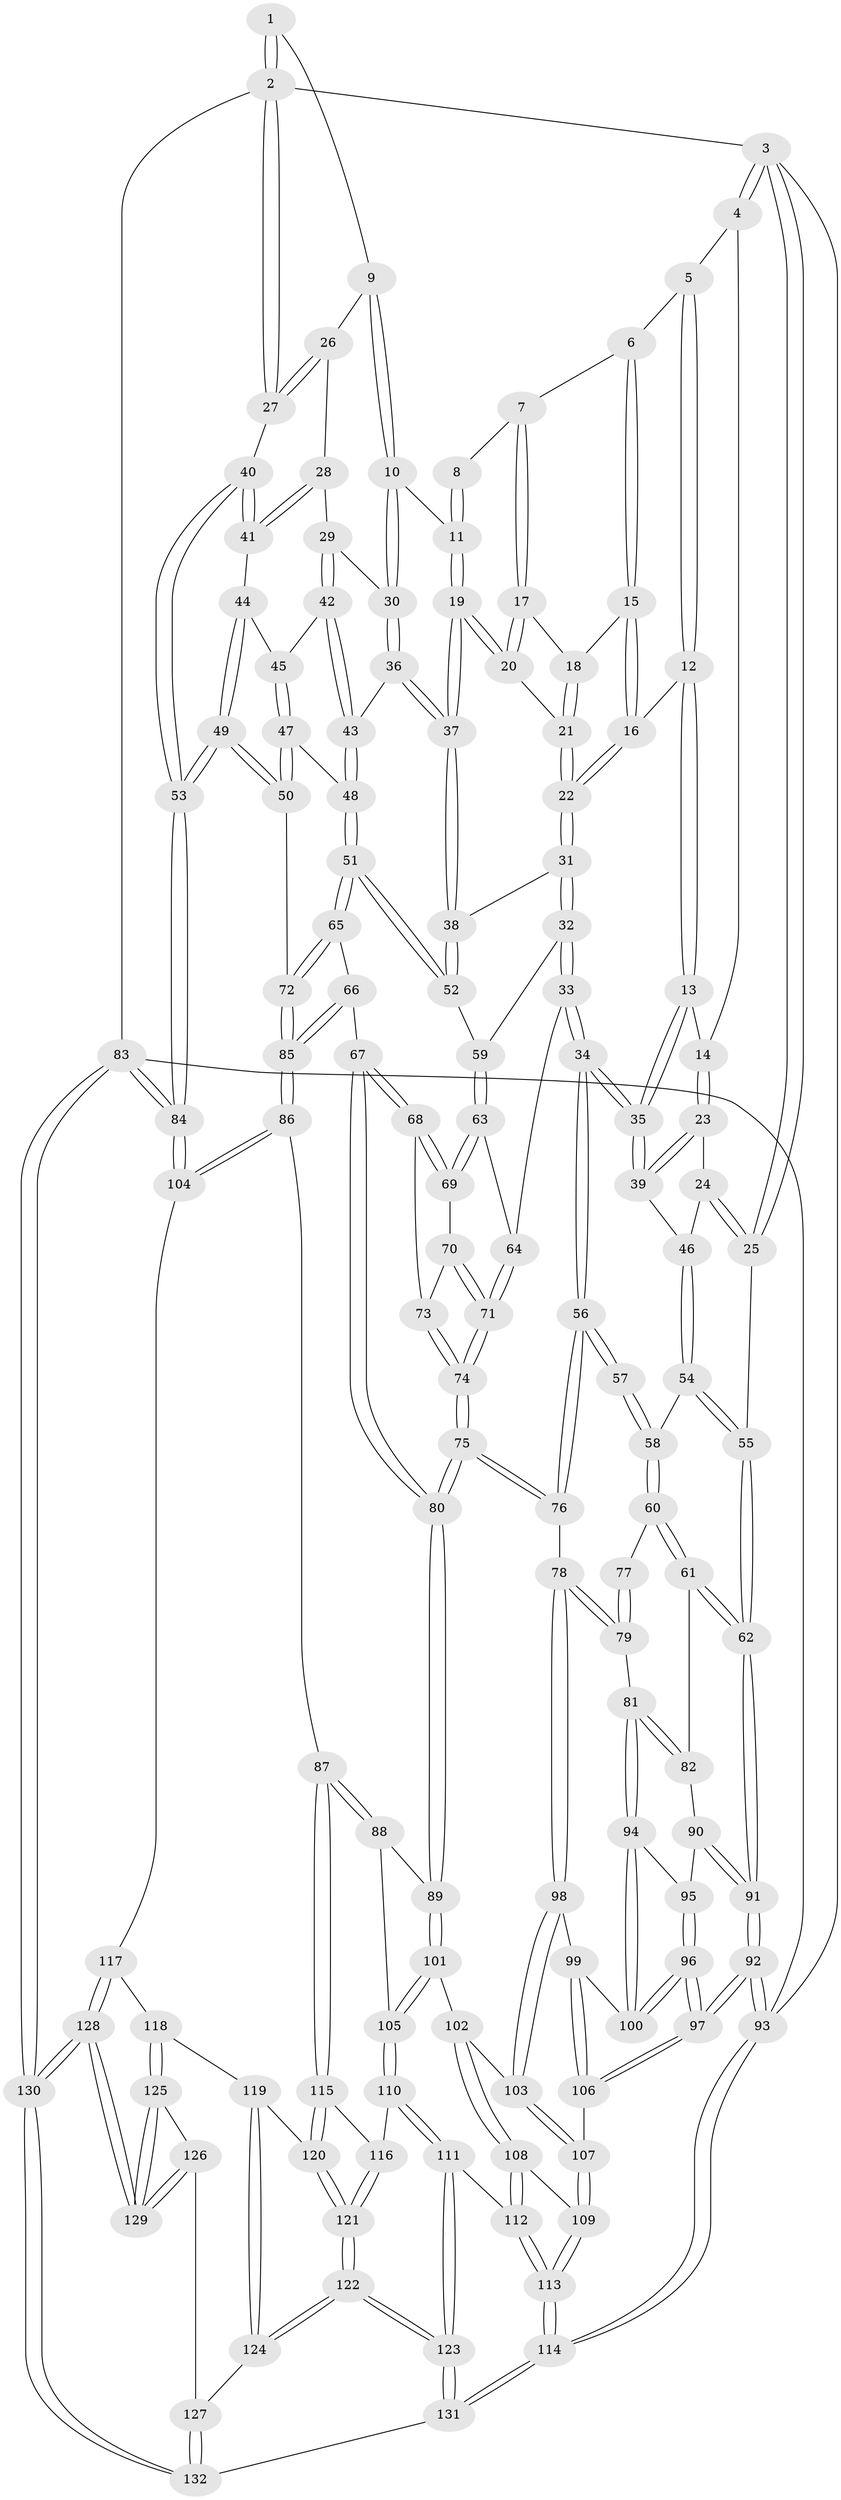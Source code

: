 // Generated by graph-tools (version 1.1) at 2025/50/03/09/25 03:50:59]
// undirected, 132 vertices, 327 edges
graph export_dot {
graph [start="1"]
  node [color=gray90,style=filled];
  1 [pos="+0.8466299640427161+0"];
  2 [pos="+1+0"];
  3 [pos="+0+0"];
  4 [pos="+0.17779195760711358+0"];
  5 [pos="+0.36453671243264274+0"];
  6 [pos="+0.37382048330741924+0"];
  7 [pos="+0.598779785715828+0"];
  8 [pos="+0.8355464641585205+0"];
  9 [pos="+0.8832878513818068+0.09294124348463133"];
  10 [pos="+0.8016635902794433+0.15238713121537512"];
  11 [pos="+0.7676602369388066+0.12669895420380226"];
  12 [pos="+0.3304730270914956+0.12493818381909244"];
  13 [pos="+0.31763668463490524+0.1375660606436565"];
  14 [pos="+0.18439706450436996+0.05340269613126205"];
  15 [pos="+0.44873058508032876+0.0773719549697364"];
  16 [pos="+0.43442424708361627+0.15082046096450202"];
  17 [pos="+0.5993135351197102+0"];
  18 [pos="+0.4971504757479356+0.08262003755235181"];
  19 [pos="+0.661487458696766+0.14217362115076437"];
  20 [pos="+0.6158397542331827+0.04238246861355105"];
  21 [pos="+0.49549037455029893+0.16260428245498132"];
  22 [pos="+0.48265238827707013+0.18830713972228139"];
  23 [pos="+0.14221099062596862+0.16046112229171364"];
  24 [pos="+0+0.13454651434042175"];
  25 [pos="+0+0"];
  26 [pos="+0.920109399824385+0.12154503320293221"];
  27 [pos="+1+0.1609255218215355"];
  28 [pos="+0.8820761219575433+0.1938931679641954"];
  29 [pos="+0.8233266726020236+0.1900889221540761"];
  30 [pos="+0.8118391441931576+0.17919096447705685"];
  31 [pos="+0.490332824595594+0.20893157888394104"];
  32 [pos="+0.40677669027022767+0.3055426089802238"];
  33 [pos="+0.3525469671623176+0.3440275920373169"];
  34 [pos="+0.3107385540873004+0.3521302405635121"];
  35 [pos="+0.26018306860553864+0.2394219131186707"];
  36 [pos="+0.7245598494789695+0.25508829620571066"];
  37 [pos="+0.6286246375713272+0.24065118465053337"];
  38 [pos="+0.619477787701318+0.24903550428796573"];
  39 [pos="+0.19427778251866598+0.2142321202450179"];
  40 [pos="+1+0.32120178788211157"];
  41 [pos="+0.9587778394923558+0.25438653184807153"];
  42 [pos="+0.8278744240235011+0.2560019317978877"];
  43 [pos="+0.7646962042869073+0.2890598158591694"];
  44 [pos="+0.8547731729546886+0.27656538876260756"];
  45 [pos="+0.8455993461499517+0.27377804470086137"];
  46 [pos="+0.08190747961605667+0.30635881389705366"];
  47 [pos="+0.791864372443805+0.38384129618325985"];
  48 [pos="+0.7808223834623497+0.3758231640064026"];
  49 [pos="+0.9364651644618914+0.5262400409540914"];
  50 [pos="+0.9160427258215117+0.5279330664264279"];
  51 [pos="+0.6304692197293753+0.3653088856731342"];
  52 [pos="+0.6163729278998294+0.3536095300837802"];
  53 [pos="+1+0.5267402166263526"];
  54 [pos="+0.07721882779384995+0.32866175420944604"];
  55 [pos="+0+0.3918098469425124"];
  56 [pos="+0.2951765952993678+0.38253201763518097"];
  57 [pos="+0.2800826203117798+0.3860710338353064"];
  58 [pos="+0.10257710988880656+0.36138561360609683"];
  59 [pos="+0.6050894252057407+0.3598239288586238"];
  60 [pos="+0.06721774099100927+0.4699147912642635"];
  61 [pos="+0.05874748234543269+0.475379418444214"];
  62 [pos="+0+0.4003593737806149"];
  63 [pos="+0.5815043272634286+0.3811418865948398"];
  64 [pos="+0.4610344565431548+0.40444010224099786"];
  65 [pos="+0.6640827053931109+0.46834886778478196"];
  66 [pos="+0.6047327216512682+0.5541021681108238"];
  67 [pos="+0.5922815515866674+0.5554055297228014"];
  68 [pos="+0.5742178707235276+0.5020977867781301"];
  69 [pos="+0.5676196691977117+0.4187076671160499"];
  70 [pos="+0.5232482314988461+0.458906824677153"];
  71 [pos="+0.4835727981227237+0.47082113926997066"];
  72 [pos="+0.901909557289154+0.5352848671078929"];
  73 [pos="+0.5367333254340378+0.4783785416483775"];
  74 [pos="+0.452124338992686+0.5916936912902836"];
  75 [pos="+0.44739062731420964+0.6077361099605313"];
  76 [pos="+0.3318095246496163+0.5591560337266757"];
  77 [pos="+0.1531413589336236+0.4735513597226488"];
  78 [pos="+0.27892562368166296+0.5981679880918367"];
  79 [pos="+0.17731116135898034+0.6069749746480296"];
  80 [pos="+0.4653436470123433+0.6241883400118449"];
  81 [pos="+0.1557743339489046+0.6171868797457974"];
  82 [pos="+0.06972840952758508+0.5696970272583913"];
  83 [pos="+1+1"];
  84 [pos="+1+0.7885498008339296"];
  85 [pos="+0.7642017655005634+0.6580749385597426"];
  86 [pos="+0.736204827810245+0.7274195846787304"];
  87 [pos="+0.6481592360789545+0.7662913251970026"];
  88 [pos="+0.47407090986273454+0.6534161090278428"];
  89 [pos="+0.4711277811343067+0.6494138398151614"];
  90 [pos="+0.031674977661370035+0.5911414429851242"];
  91 [pos="+0+0.6801831406187774"];
  92 [pos="+0+1"];
  93 [pos="+0+1"];
  94 [pos="+0.1495549475662425+0.63415385667815"];
  95 [pos="+0.05507309513028777+0.6585251774726777"];
  96 [pos="+0+0.9040178708368741"];
  97 [pos="+0+0.947609086042671"];
  98 [pos="+0.2705223461159659+0.7600482921071561"];
  99 [pos="+0.20596734368359937+0.7525128707305592"];
  100 [pos="+0.13245278734117832+0.7167099965337947"];
  101 [pos="+0.36147001766843606+0.7617265400983955"];
  102 [pos="+0.31989926298835025+0.7917908595235672"];
  103 [pos="+0.28009765436948364+0.7730571387207754"];
  104 [pos="+0.8135742693086356+0.8272312793410651"];
  105 [pos="+0.4683770563547945+0.8282668103480032"];
  106 [pos="+0.1591789312771049+0.8410439914122246"];
  107 [pos="+0.2230918558829425+0.8425997051842419"];
  108 [pos="+0.3452800298934467+0.8561556654653889"];
  109 [pos="+0.24427219303527586+0.9265600308368191"];
  110 [pos="+0.47102904071110324+0.8484055164165792"];
  111 [pos="+0.420214169533423+0.9085676829829048"];
  112 [pos="+0.40555386461066495+0.9007716475664567"];
  113 [pos="+0.2100212636256594+1"];
  114 [pos="+0.004112552445857748+1"];
  115 [pos="+0.6401304010965585+0.784855529676031"];
  116 [pos="+0.5502557855440554+0.8443056530393601"];
  117 [pos="+0.8110409354166183+0.8530689532183751"];
  118 [pos="+0.7633296029931345+0.8967861419878294"];
  119 [pos="+0.6703445640146939+0.8887647100243948"];
  120 [pos="+0.6504446649613163+0.8549695749995259"];
  121 [pos="+0.5683967980548332+0.9713111419941582"];
  122 [pos="+0.5633349637677824+0.9960269386567651"];
  123 [pos="+0.4891819885433014+1"];
  124 [pos="+0.6763414846214872+0.9238944100962332"];
  125 [pos="+0.7528917089461864+0.918516768092227"];
  126 [pos="+0.7301615145175723+0.9625079399535568"];
  127 [pos="+0.7165524570789052+0.9707620311714131"];
  128 [pos="+0.8710241343670909+0.9906519546922055"];
  129 [pos="+0.8233553308067847+0.9805018082935254"];
  130 [pos="+1+1"];
  131 [pos="+0.4890969211695659+1"];
  132 [pos="+0.6346823908077276+1"];
  1 -- 2;
  1 -- 2;
  1 -- 9;
  2 -- 3;
  2 -- 27;
  2 -- 27;
  2 -- 83;
  3 -- 4;
  3 -- 4;
  3 -- 25;
  3 -- 25;
  3 -- 93;
  4 -- 5;
  4 -- 14;
  5 -- 6;
  5 -- 12;
  5 -- 12;
  6 -- 7;
  6 -- 15;
  6 -- 15;
  7 -- 8;
  7 -- 17;
  7 -- 17;
  8 -- 11;
  8 -- 11;
  9 -- 10;
  9 -- 10;
  9 -- 26;
  10 -- 11;
  10 -- 30;
  10 -- 30;
  11 -- 19;
  11 -- 19;
  12 -- 13;
  12 -- 13;
  12 -- 16;
  13 -- 14;
  13 -- 35;
  13 -- 35;
  14 -- 23;
  14 -- 23;
  15 -- 16;
  15 -- 16;
  15 -- 18;
  16 -- 22;
  16 -- 22;
  17 -- 18;
  17 -- 20;
  17 -- 20;
  18 -- 21;
  18 -- 21;
  19 -- 20;
  19 -- 20;
  19 -- 37;
  19 -- 37;
  20 -- 21;
  21 -- 22;
  21 -- 22;
  22 -- 31;
  22 -- 31;
  23 -- 24;
  23 -- 39;
  23 -- 39;
  24 -- 25;
  24 -- 25;
  24 -- 46;
  25 -- 55;
  26 -- 27;
  26 -- 27;
  26 -- 28;
  27 -- 40;
  28 -- 29;
  28 -- 41;
  28 -- 41;
  29 -- 30;
  29 -- 42;
  29 -- 42;
  30 -- 36;
  30 -- 36;
  31 -- 32;
  31 -- 32;
  31 -- 38;
  32 -- 33;
  32 -- 33;
  32 -- 59;
  33 -- 34;
  33 -- 34;
  33 -- 64;
  34 -- 35;
  34 -- 35;
  34 -- 56;
  34 -- 56;
  35 -- 39;
  35 -- 39;
  36 -- 37;
  36 -- 37;
  36 -- 43;
  37 -- 38;
  37 -- 38;
  38 -- 52;
  38 -- 52;
  39 -- 46;
  40 -- 41;
  40 -- 41;
  40 -- 53;
  40 -- 53;
  41 -- 44;
  42 -- 43;
  42 -- 43;
  42 -- 45;
  43 -- 48;
  43 -- 48;
  44 -- 45;
  44 -- 49;
  44 -- 49;
  45 -- 47;
  45 -- 47;
  46 -- 54;
  46 -- 54;
  47 -- 48;
  47 -- 50;
  47 -- 50;
  48 -- 51;
  48 -- 51;
  49 -- 50;
  49 -- 50;
  49 -- 53;
  49 -- 53;
  50 -- 72;
  51 -- 52;
  51 -- 52;
  51 -- 65;
  51 -- 65;
  52 -- 59;
  53 -- 84;
  53 -- 84;
  54 -- 55;
  54 -- 55;
  54 -- 58;
  55 -- 62;
  55 -- 62;
  56 -- 57;
  56 -- 57;
  56 -- 76;
  56 -- 76;
  57 -- 58;
  57 -- 58;
  58 -- 60;
  58 -- 60;
  59 -- 63;
  59 -- 63;
  60 -- 61;
  60 -- 61;
  60 -- 77;
  61 -- 62;
  61 -- 62;
  61 -- 82;
  62 -- 91;
  62 -- 91;
  63 -- 64;
  63 -- 69;
  63 -- 69;
  64 -- 71;
  64 -- 71;
  65 -- 66;
  65 -- 72;
  65 -- 72;
  66 -- 67;
  66 -- 85;
  66 -- 85;
  67 -- 68;
  67 -- 68;
  67 -- 80;
  67 -- 80;
  68 -- 69;
  68 -- 69;
  68 -- 73;
  69 -- 70;
  70 -- 71;
  70 -- 71;
  70 -- 73;
  71 -- 74;
  71 -- 74;
  72 -- 85;
  72 -- 85;
  73 -- 74;
  73 -- 74;
  74 -- 75;
  74 -- 75;
  75 -- 76;
  75 -- 76;
  75 -- 80;
  75 -- 80;
  76 -- 78;
  77 -- 79;
  77 -- 79;
  78 -- 79;
  78 -- 79;
  78 -- 98;
  78 -- 98;
  79 -- 81;
  80 -- 89;
  80 -- 89;
  81 -- 82;
  81 -- 82;
  81 -- 94;
  81 -- 94;
  82 -- 90;
  83 -- 84;
  83 -- 84;
  83 -- 130;
  83 -- 130;
  83 -- 93;
  84 -- 104;
  84 -- 104;
  85 -- 86;
  85 -- 86;
  86 -- 87;
  86 -- 104;
  86 -- 104;
  87 -- 88;
  87 -- 88;
  87 -- 115;
  87 -- 115;
  88 -- 89;
  88 -- 105;
  89 -- 101;
  89 -- 101;
  90 -- 91;
  90 -- 91;
  90 -- 95;
  91 -- 92;
  91 -- 92;
  92 -- 93;
  92 -- 93;
  92 -- 97;
  92 -- 97;
  93 -- 114;
  93 -- 114;
  94 -- 95;
  94 -- 100;
  94 -- 100;
  95 -- 96;
  95 -- 96;
  96 -- 97;
  96 -- 97;
  96 -- 100;
  96 -- 100;
  97 -- 106;
  97 -- 106;
  98 -- 99;
  98 -- 103;
  98 -- 103;
  99 -- 100;
  99 -- 106;
  99 -- 106;
  101 -- 102;
  101 -- 105;
  101 -- 105;
  102 -- 103;
  102 -- 108;
  102 -- 108;
  103 -- 107;
  103 -- 107;
  104 -- 117;
  105 -- 110;
  105 -- 110;
  106 -- 107;
  107 -- 109;
  107 -- 109;
  108 -- 109;
  108 -- 112;
  108 -- 112;
  109 -- 113;
  109 -- 113;
  110 -- 111;
  110 -- 111;
  110 -- 116;
  111 -- 112;
  111 -- 123;
  111 -- 123;
  112 -- 113;
  112 -- 113;
  113 -- 114;
  113 -- 114;
  114 -- 131;
  114 -- 131;
  115 -- 116;
  115 -- 120;
  115 -- 120;
  116 -- 121;
  116 -- 121;
  117 -- 118;
  117 -- 128;
  117 -- 128;
  118 -- 119;
  118 -- 125;
  118 -- 125;
  119 -- 120;
  119 -- 124;
  119 -- 124;
  120 -- 121;
  120 -- 121;
  121 -- 122;
  121 -- 122;
  122 -- 123;
  122 -- 123;
  122 -- 124;
  122 -- 124;
  123 -- 131;
  123 -- 131;
  124 -- 127;
  125 -- 126;
  125 -- 129;
  125 -- 129;
  126 -- 127;
  126 -- 129;
  126 -- 129;
  127 -- 132;
  127 -- 132;
  128 -- 129;
  128 -- 129;
  128 -- 130;
  128 -- 130;
  130 -- 132;
  130 -- 132;
  131 -- 132;
}
